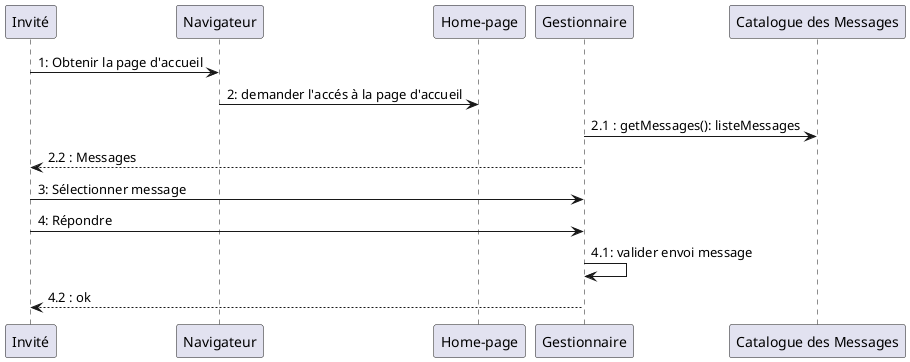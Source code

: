 @startuml
Invité -> "Navigateur" as Navigateur : 1: Obtenir la page d'accueil
Navigateur -> "Home-page" as homePage: 2: demander l'accés à la page d'accueil 
Gestionnaire -> "Catalogue des Messages" as C : 2.1 : getMessages(): listeMessages
Gestionnaire --> Invité : 2.2 : Messages
Invité -> Gestionnaire : 3: Sélectionner message
Invité -> Gestionnaire : 4: Répondre 
Gestionnaire -> Gestionnaire : 4.1: valider envoi message 
Gestionnaire --> Invité : 4.2 : ok
@enduml